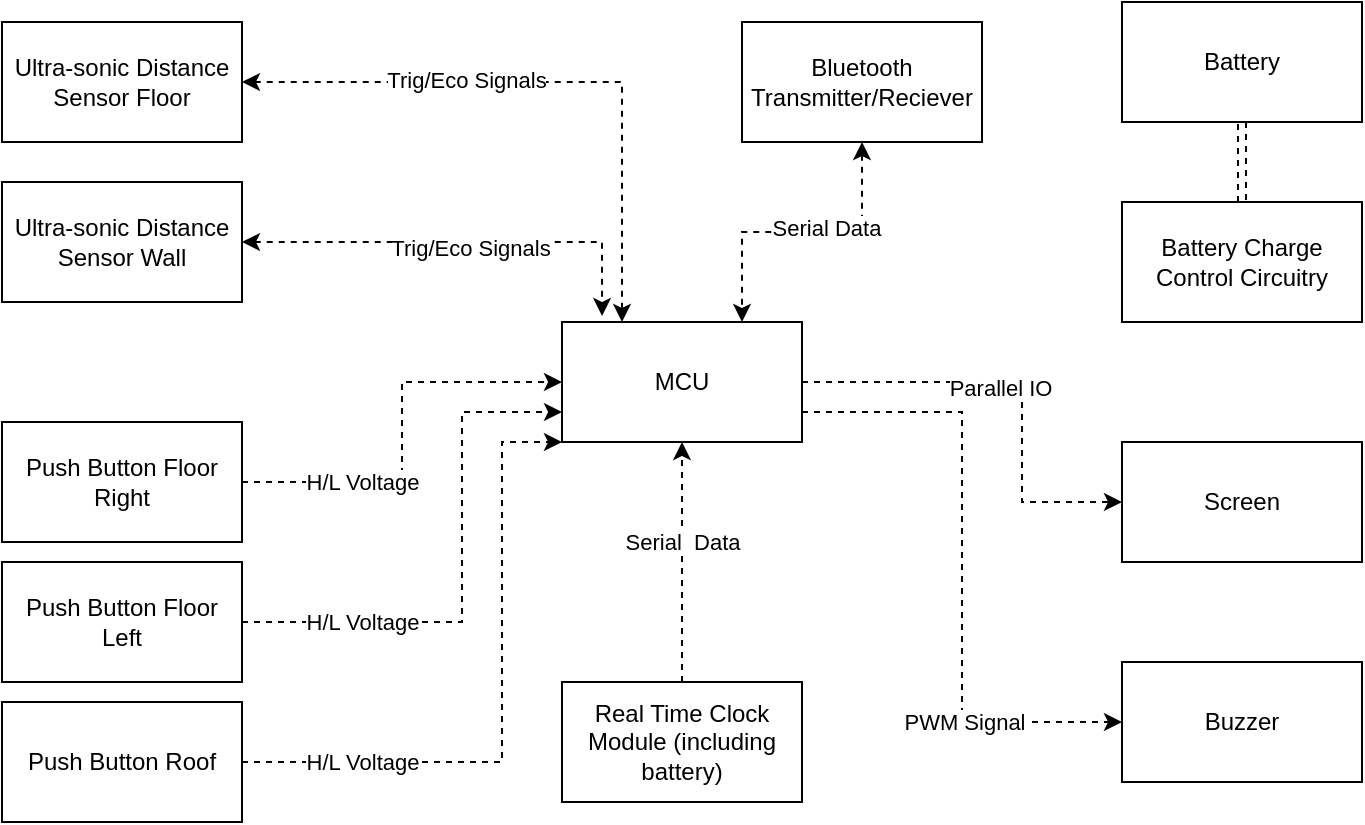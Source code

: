 <mxfile version="17.1.3" type="device"><diagram id="48Dr_r0SSWVXaHnfbgXS" name="Page-1"><mxGraphModel dx="1422" dy="794" grid="1" gridSize="10" guides="1" tooltips="1" connect="1" arrows="1" fold="1" page="1" pageScale="1" pageWidth="827" pageHeight="1169" math="0" shadow="0"><root><mxCell id="0"/><mxCell id="1" parent="0"/><mxCell id="x2rnWZ4dFfSbC_vhEaV0-26" style="edgeStyle=orthogonalEdgeStyle;rounded=0;orthogonalLoop=1;jettySize=auto;html=1;exitX=1;exitY=0.75;exitDx=0;exitDy=0;entryX=0;entryY=0.5;entryDx=0;entryDy=0;dashed=1;" edge="1" parent="1" source="x2rnWZ4dFfSbC_vhEaV0-1" target="x2rnWZ4dFfSbC_vhEaV0-4"><mxGeometry relative="1" as="geometry"/></mxCell><mxCell id="x2rnWZ4dFfSbC_vhEaV0-27" value="PWM Signal" style="edgeLabel;html=1;align=center;verticalAlign=middle;resizable=0;points=[];" vertex="1" connectable="0" parent="x2rnWZ4dFfSbC_vhEaV0-26"><mxGeometry x="0.498" relative="1" as="geometry"><mxPoint as="offset"/></mxGeometry></mxCell><mxCell id="x2rnWZ4dFfSbC_vhEaV0-32" style="edgeStyle=orthogonalEdgeStyle;rounded=0;orthogonalLoop=1;jettySize=auto;html=1;entryX=0;entryY=0.5;entryDx=0;entryDy=0;dashed=1;startArrow=none;startFill=0;" edge="1" parent="1" source="x2rnWZ4dFfSbC_vhEaV0-1" target="x2rnWZ4dFfSbC_vhEaV0-5"><mxGeometry relative="1" as="geometry"><Array as="points"><mxPoint x="560" y="320"/><mxPoint x="560" y="380"/></Array></mxGeometry></mxCell><mxCell id="x2rnWZ4dFfSbC_vhEaV0-33" value="Parallel IO" style="edgeLabel;html=1;align=center;verticalAlign=middle;resizable=0;points=[];" vertex="1" connectable="0" parent="x2rnWZ4dFfSbC_vhEaV0-32"><mxGeometry x="-0.104" y="-3" relative="1" as="geometry"><mxPoint as="offset"/></mxGeometry></mxCell><mxCell id="x2rnWZ4dFfSbC_vhEaV0-1" value="MCU" style="rounded=0;whiteSpace=wrap;html=1;" vertex="1" parent="1"><mxGeometry x="330" y="290" width="120" height="60" as="geometry"/></mxCell><mxCell id="x2rnWZ4dFfSbC_vhEaV0-2" value="Battery" style="rounded=0;whiteSpace=wrap;html=1;" vertex="1" parent="1"><mxGeometry x="610" y="130" width="120" height="60" as="geometry"/></mxCell><mxCell id="x2rnWZ4dFfSbC_vhEaV0-34" style="edgeStyle=orthogonalEdgeStyle;rounded=0;orthogonalLoop=1;jettySize=auto;html=1;exitX=0.5;exitY=0;exitDx=0;exitDy=0;entryX=0.5;entryY=1;entryDx=0;entryDy=0;dashed=1;startArrow=none;startFill=0;shape=link;" edge="1" parent="1" source="x2rnWZ4dFfSbC_vhEaV0-3" target="x2rnWZ4dFfSbC_vhEaV0-2"><mxGeometry relative="1" as="geometry"/></mxCell><mxCell id="x2rnWZ4dFfSbC_vhEaV0-3" value="Battery Charge Control Circuitry" style="rounded=0;whiteSpace=wrap;html=1;" vertex="1" parent="1"><mxGeometry x="610" y="230" width="120" height="60" as="geometry"/></mxCell><mxCell id="x2rnWZ4dFfSbC_vhEaV0-4" value="Buzzer" style="rounded=0;whiteSpace=wrap;html=1;" vertex="1" parent="1"><mxGeometry x="610" y="460" width="120" height="60" as="geometry"/></mxCell><mxCell id="x2rnWZ4dFfSbC_vhEaV0-5" value="Screen" style="rounded=0;whiteSpace=wrap;html=1;" vertex="1" parent="1"><mxGeometry x="610" y="350" width="120" height="60" as="geometry"/></mxCell><mxCell id="x2rnWZ4dFfSbC_vhEaV0-24" style="edgeStyle=orthogonalEdgeStyle;rounded=0;orthogonalLoop=1;jettySize=auto;html=1;exitX=0.5;exitY=0;exitDx=0;exitDy=0;dashed=1;" edge="1" parent="1" source="x2rnWZ4dFfSbC_vhEaV0-6" target="x2rnWZ4dFfSbC_vhEaV0-1"><mxGeometry relative="1" as="geometry"><Array as="points"><mxPoint x="390" y="410"/><mxPoint x="390" y="410"/></Array></mxGeometry></mxCell><mxCell id="x2rnWZ4dFfSbC_vhEaV0-25" value="Serial&amp;nbsp; Data" style="edgeLabel;html=1;align=center;verticalAlign=middle;resizable=0;points=[];" vertex="1" connectable="0" parent="x2rnWZ4dFfSbC_vhEaV0-24"><mxGeometry x="0.3" y="-4" relative="1" as="geometry"><mxPoint x="-4" y="8" as="offset"/></mxGeometry></mxCell><mxCell id="x2rnWZ4dFfSbC_vhEaV0-6" value="Real Time Clock Module (including battery)" style="rounded=0;whiteSpace=wrap;html=1;" vertex="1" parent="1"><mxGeometry x="330" y="470" width="120" height="60" as="geometry"/></mxCell><mxCell id="x2rnWZ4dFfSbC_vhEaV0-20" style="edgeStyle=orthogonalEdgeStyle;rounded=0;orthogonalLoop=1;jettySize=auto;html=1;entryX=0;entryY=1;entryDx=0;entryDy=0;dashed=1;" edge="1" parent="1" source="x2rnWZ4dFfSbC_vhEaV0-7" target="x2rnWZ4dFfSbC_vhEaV0-1"><mxGeometry relative="1" as="geometry"><Array as="points"><mxPoint x="300" y="510"/><mxPoint x="300" y="350"/></Array></mxGeometry></mxCell><mxCell id="x2rnWZ4dFfSbC_vhEaV0-23" value="H/L Voltage" style="edgeLabel;html=1;align=center;verticalAlign=middle;resizable=0;points=[];" vertex="1" connectable="0" parent="x2rnWZ4dFfSbC_vhEaV0-20"><mxGeometry x="-0.662" y="2" relative="1" as="geometry"><mxPoint x="6" y="2" as="offset"/></mxGeometry></mxCell><mxCell id="x2rnWZ4dFfSbC_vhEaV0-7" value="Push Button Roof" style="rounded=0;whiteSpace=wrap;html=1;" vertex="1" parent="1"><mxGeometry x="50" y="480" width="120" height="60" as="geometry"/></mxCell><mxCell id="x2rnWZ4dFfSbC_vhEaV0-18" style="edgeStyle=orthogonalEdgeStyle;rounded=0;orthogonalLoop=1;jettySize=auto;html=1;entryX=0;entryY=0.75;entryDx=0;entryDy=0;dashed=1;" edge="1" parent="1" source="x2rnWZ4dFfSbC_vhEaV0-8" target="x2rnWZ4dFfSbC_vhEaV0-1"><mxGeometry relative="1" as="geometry"><Array as="points"><mxPoint x="280" y="440"/><mxPoint x="280" y="335"/></Array></mxGeometry></mxCell><mxCell id="x2rnWZ4dFfSbC_vhEaV0-22" value="H/L Voltage" style="edgeLabel;html=1;align=center;verticalAlign=middle;resizable=0;points=[];" vertex="1" connectable="0" parent="x2rnWZ4dFfSbC_vhEaV0-18"><mxGeometry x="-0.464" y="1" relative="1" as="geometry"><mxPoint x="-11" y="1" as="offset"/></mxGeometry></mxCell><mxCell id="x2rnWZ4dFfSbC_vhEaV0-8" value="Push Button Floor Left" style="rounded=0;whiteSpace=wrap;html=1;" vertex="1" parent="1"><mxGeometry x="50" y="410" width="120" height="60" as="geometry"/></mxCell><mxCell id="x2rnWZ4dFfSbC_vhEaV0-19" style="edgeStyle=orthogonalEdgeStyle;rounded=0;orthogonalLoop=1;jettySize=auto;html=1;exitX=1;exitY=0.5;exitDx=0;exitDy=0;dashed=1;" edge="1" parent="1" source="x2rnWZ4dFfSbC_vhEaV0-9" target="x2rnWZ4dFfSbC_vhEaV0-1"><mxGeometry relative="1" as="geometry"/></mxCell><mxCell id="x2rnWZ4dFfSbC_vhEaV0-21" value="H/L Voltage" style="edgeLabel;html=1;align=center;verticalAlign=middle;resizable=0;points=[];" vertex="1" connectable="0" parent="x2rnWZ4dFfSbC_vhEaV0-19"><mxGeometry x="-0.343" y="-5" relative="1" as="geometry"><mxPoint x="-9" y="-5" as="offset"/></mxGeometry></mxCell><mxCell id="x2rnWZ4dFfSbC_vhEaV0-9" value="Push Button Floor Right" style="rounded=0;whiteSpace=wrap;html=1;" vertex="1" parent="1"><mxGeometry x="50" y="340" width="120" height="60" as="geometry"/></mxCell><mxCell id="x2rnWZ4dFfSbC_vhEaV0-30" style="edgeStyle=orthogonalEdgeStyle;rounded=0;orthogonalLoop=1;jettySize=auto;html=1;exitX=1;exitY=0.5;exitDx=0;exitDy=0;entryX=0.25;entryY=0;entryDx=0;entryDy=0;dashed=1;startArrow=classic;startFill=1;" edge="1" parent="1" source="x2rnWZ4dFfSbC_vhEaV0-10" target="x2rnWZ4dFfSbC_vhEaV0-1"><mxGeometry relative="1" as="geometry"/></mxCell><mxCell id="x2rnWZ4dFfSbC_vhEaV0-31" value="Trig/Eco Signals" style="edgeLabel;html=1;align=center;verticalAlign=middle;resizable=0;points=[];" vertex="1" connectable="0" parent="x2rnWZ4dFfSbC_vhEaV0-30"><mxGeometry x="-0.277" y="1" relative="1" as="geometry"><mxPoint as="offset"/></mxGeometry></mxCell><mxCell id="x2rnWZ4dFfSbC_vhEaV0-10" value="Ultra-sonic Distance Sensor Floor" style="rounded=0;whiteSpace=wrap;html=1;" vertex="1" parent="1"><mxGeometry x="50" y="140" width="120" height="60" as="geometry"/></mxCell><mxCell id="x2rnWZ4dFfSbC_vhEaV0-28" style="rounded=0;orthogonalLoop=1;jettySize=auto;html=1;entryX=0.167;entryY=-0.05;entryDx=0;entryDy=0;entryPerimeter=0;dashed=1;edgeStyle=orthogonalEdgeStyle;startArrow=classic;startFill=1;" edge="1" parent="1" source="x2rnWZ4dFfSbC_vhEaV0-11" target="x2rnWZ4dFfSbC_vhEaV0-1"><mxGeometry relative="1" as="geometry"><Array as="points"><mxPoint x="350" y="250"/></Array></mxGeometry></mxCell><mxCell id="x2rnWZ4dFfSbC_vhEaV0-29" value="Trig/Eco Signals" style="edgeLabel;html=1;align=center;verticalAlign=middle;resizable=0;points=[];" vertex="1" connectable="0" parent="x2rnWZ4dFfSbC_vhEaV0-28"><mxGeometry x="0.051" y="-3" relative="1" as="geometry"><mxPoint as="offset"/></mxGeometry></mxCell><mxCell id="x2rnWZ4dFfSbC_vhEaV0-11" value="Ultra-sonic Distance Sensor Wall" style="rounded=0;whiteSpace=wrap;html=1;" vertex="1" parent="1"><mxGeometry x="50" y="220" width="120" height="60" as="geometry"/></mxCell><mxCell id="x2rnWZ4dFfSbC_vhEaV0-36" style="edgeStyle=orthogonalEdgeStyle;rounded=0;orthogonalLoop=1;jettySize=auto;html=1;entryX=0.75;entryY=0;entryDx=0;entryDy=0;dashed=1;startArrow=classic;startFill=1;" edge="1" parent="1" source="x2rnWZ4dFfSbC_vhEaV0-35" target="x2rnWZ4dFfSbC_vhEaV0-1"><mxGeometry relative="1" as="geometry"/></mxCell><mxCell id="x2rnWZ4dFfSbC_vhEaV0-37" value="Serial Data" style="edgeLabel;html=1;align=center;verticalAlign=middle;resizable=0;points=[];" vertex="1" connectable="0" parent="x2rnWZ4dFfSbC_vhEaV0-36"><mxGeometry x="-0.16" y="-2" relative="1" as="geometry"><mxPoint as="offset"/></mxGeometry></mxCell><mxCell id="x2rnWZ4dFfSbC_vhEaV0-35" value="Bluetooth Transmitter/Reciever" style="rounded=0;whiteSpace=wrap;html=1;" vertex="1" parent="1"><mxGeometry x="420" y="140" width="120" height="60" as="geometry"/></mxCell></root></mxGraphModel></diagram></mxfile>